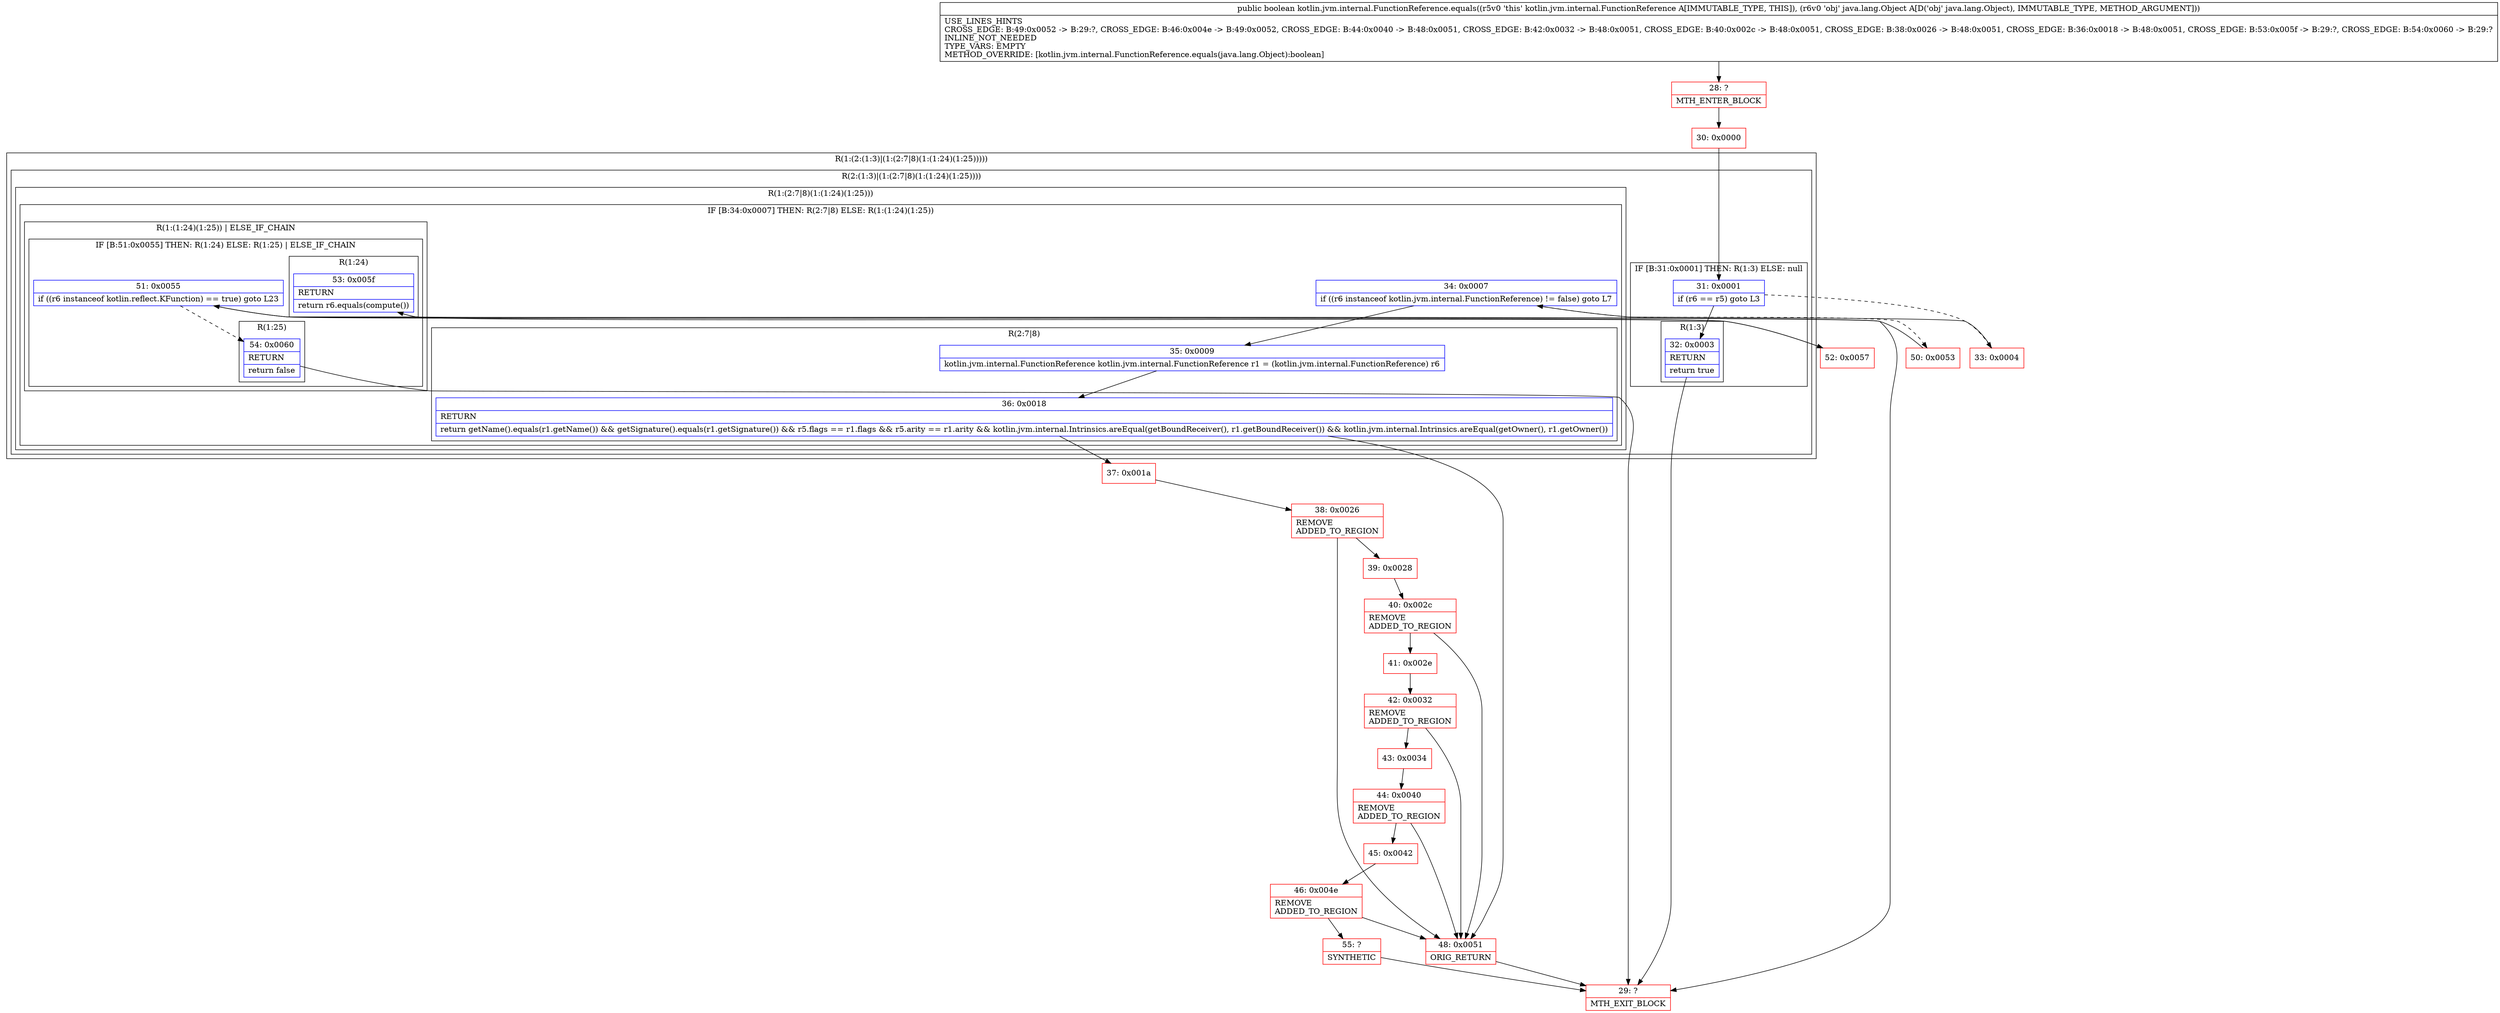 digraph "CFG forkotlin.jvm.internal.FunctionReference.equals(Ljava\/lang\/Object;)Z" {
subgraph cluster_Region_525272946 {
label = "R(1:(2:(1:3)|(1:(2:7|8)(1:(1:24)(1:25)))))";
node [shape=record,color=blue];
subgraph cluster_Region_444395892 {
label = "R(2:(1:3)|(1:(2:7|8)(1:(1:24)(1:25))))";
node [shape=record,color=blue];
subgraph cluster_IfRegion_1300219947 {
label = "IF [B:31:0x0001] THEN: R(1:3) ELSE: null";
node [shape=record,color=blue];
Node_31 [shape=record,label="{31\:\ 0x0001|if (r6 == r5) goto L3\l}"];
subgraph cluster_Region_649916345 {
label = "R(1:3)";
node [shape=record,color=blue];
Node_32 [shape=record,label="{32\:\ 0x0003|RETURN\l|return true\l}"];
}
}
subgraph cluster_Region_1093605515 {
label = "R(1:(2:7|8)(1:(1:24)(1:25)))";
node [shape=record,color=blue];
subgraph cluster_IfRegion_1009104523 {
label = "IF [B:34:0x0007] THEN: R(2:7|8) ELSE: R(1:(1:24)(1:25))";
node [shape=record,color=blue];
Node_34 [shape=record,label="{34\:\ 0x0007|if ((r6 instanceof kotlin.jvm.internal.FunctionReference) != false) goto L7\l}"];
subgraph cluster_Region_1392193359 {
label = "R(2:7|8)";
node [shape=record,color=blue];
Node_35 [shape=record,label="{35\:\ 0x0009|kotlin.jvm.internal.FunctionReference kotlin.jvm.internal.FunctionReference r1 = (kotlin.jvm.internal.FunctionReference) r6\l}"];
Node_36 [shape=record,label="{36\:\ 0x0018|RETURN\l|return getName().equals(r1.getName()) && getSignature().equals(r1.getSignature()) && r5.flags == r1.flags && r5.arity == r1.arity && kotlin.jvm.internal.Intrinsics.areEqual(getBoundReceiver(), r1.getBoundReceiver()) && kotlin.jvm.internal.Intrinsics.areEqual(getOwner(), r1.getOwner())\l}"];
}
subgraph cluster_Region_254283700 {
label = "R(1:(1:24)(1:25)) | ELSE_IF_CHAIN\l";
node [shape=record,color=blue];
subgraph cluster_IfRegion_1319696591 {
label = "IF [B:51:0x0055] THEN: R(1:24) ELSE: R(1:25) | ELSE_IF_CHAIN\l";
node [shape=record,color=blue];
Node_51 [shape=record,label="{51\:\ 0x0055|if ((r6 instanceof kotlin.reflect.KFunction) == true) goto L23\l}"];
subgraph cluster_Region_2004503249 {
label = "R(1:24)";
node [shape=record,color=blue];
Node_53 [shape=record,label="{53\:\ 0x005f|RETURN\l|return r6.equals(compute())\l}"];
}
subgraph cluster_Region_1719282523 {
label = "R(1:25)";
node [shape=record,color=blue];
Node_54 [shape=record,label="{54\:\ 0x0060|RETURN\l|return false\l}"];
}
}
}
}
}
}
}
Node_28 [shape=record,color=red,label="{28\:\ ?|MTH_ENTER_BLOCK\l}"];
Node_30 [shape=record,color=red,label="{30\:\ 0x0000}"];
Node_29 [shape=record,color=red,label="{29\:\ ?|MTH_EXIT_BLOCK\l}"];
Node_33 [shape=record,color=red,label="{33\:\ 0x0004}"];
Node_37 [shape=record,color=red,label="{37\:\ 0x001a}"];
Node_38 [shape=record,color=red,label="{38\:\ 0x0026|REMOVE\lADDED_TO_REGION\l}"];
Node_39 [shape=record,color=red,label="{39\:\ 0x0028}"];
Node_40 [shape=record,color=red,label="{40\:\ 0x002c|REMOVE\lADDED_TO_REGION\l}"];
Node_41 [shape=record,color=red,label="{41\:\ 0x002e}"];
Node_42 [shape=record,color=red,label="{42\:\ 0x0032|REMOVE\lADDED_TO_REGION\l}"];
Node_43 [shape=record,color=red,label="{43\:\ 0x0034}"];
Node_44 [shape=record,color=red,label="{44\:\ 0x0040|REMOVE\lADDED_TO_REGION\l}"];
Node_45 [shape=record,color=red,label="{45\:\ 0x0042}"];
Node_46 [shape=record,color=red,label="{46\:\ 0x004e|REMOVE\lADDED_TO_REGION\l}"];
Node_55 [shape=record,color=red,label="{55\:\ ?|SYNTHETIC\l}"];
Node_48 [shape=record,color=red,label="{48\:\ 0x0051|ORIG_RETURN\l}"];
Node_50 [shape=record,color=red,label="{50\:\ 0x0053}"];
Node_52 [shape=record,color=red,label="{52\:\ 0x0057}"];
MethodNode[shape=record,label="{public boolean kotlin.jvm.internal.FunctionReference.equals((r5v0 'this' kotlin.jvm.internal.FunctionReference A[IMMUTABLE_TYPE, THIS]), (r6v0 'obj' java.lang.Object A[D('obj' java.lang.Object), IMMUTABLE_TYPE, METHOD_ARGUMENT]))  | USE_LINES_HINTS\lCROSS_EDGE: B:49:0x0052 \-\> B:29:?, CROSS_EDGE: B:46:0x004e \-\> B:49:0x0052, CROSS_EDGE: B:44:0x0040 \-\> B:48:0x0051, CROSS_EDGE: B:42:0x0032 \-\> B:48:0x0051, CROSS_EDGE: B:40:0x002c \-\> B:48:0x0051, CROSS_EDGE: B:38:0x0026 \-\> B:48:0x0051, CROSS_EDGE: B:36:0x0018 \-\> B:48:0x0051, CROSS_EDGE: B:53:0x005f \-\> B:29:?, CROSS_EDGE: B:54:0x0060 \-\> B:29:?\lINLINE_NOT_NEEDED\lTYPE_VARS: EMPTY\lMETHOD_OVERRIDE: [kotlin.jvm.internal.FunctionReference.equals(java.lang.Object):boolean]\l}"];
MethodNode -> Node_28;Node_31 -> Node_32;
Node_31 -> Node_33[style=dashed];
Node_32 -> Node_29;
Node_34 -> Node_35;
Node_34 -> Node_50[style=dashed];
Node_35 -> Node_36;
Node_36 -> Node_37;
Node_36 -> Node_48;
Node_51 -> Node_52;
Node_51 -> Node_54[style=dashed];
Node_53 -> Node_29;
Node_54 -> Node_29;
Node_28 -> Node_30;
Node_30 -> Node_31;
Node_33 -> Node_34;
Node_37 -> Node_38;
Node_38 -> Node_39;
Node_38 -> Node_48;
Node_39 -> Node_40;
Node_40 -> Node_41;
Node_40 -> Node_48;
Node_41 -> Node_42;
Node_42 -> Node_43;
Node_42 -> Node_48;
Node_43 -> Node_44;
Node_44 -> Node_45;
Node_44 -> Node_48;
Node_45 -> Node_46;
Node_46 -> Node_48;
Node_46 -> Node_55;
Node_55 -> Node_29;
Node_48 -> Node_29;
Node_50 -> Node_51;
Node_52 -> Node_53;
}

